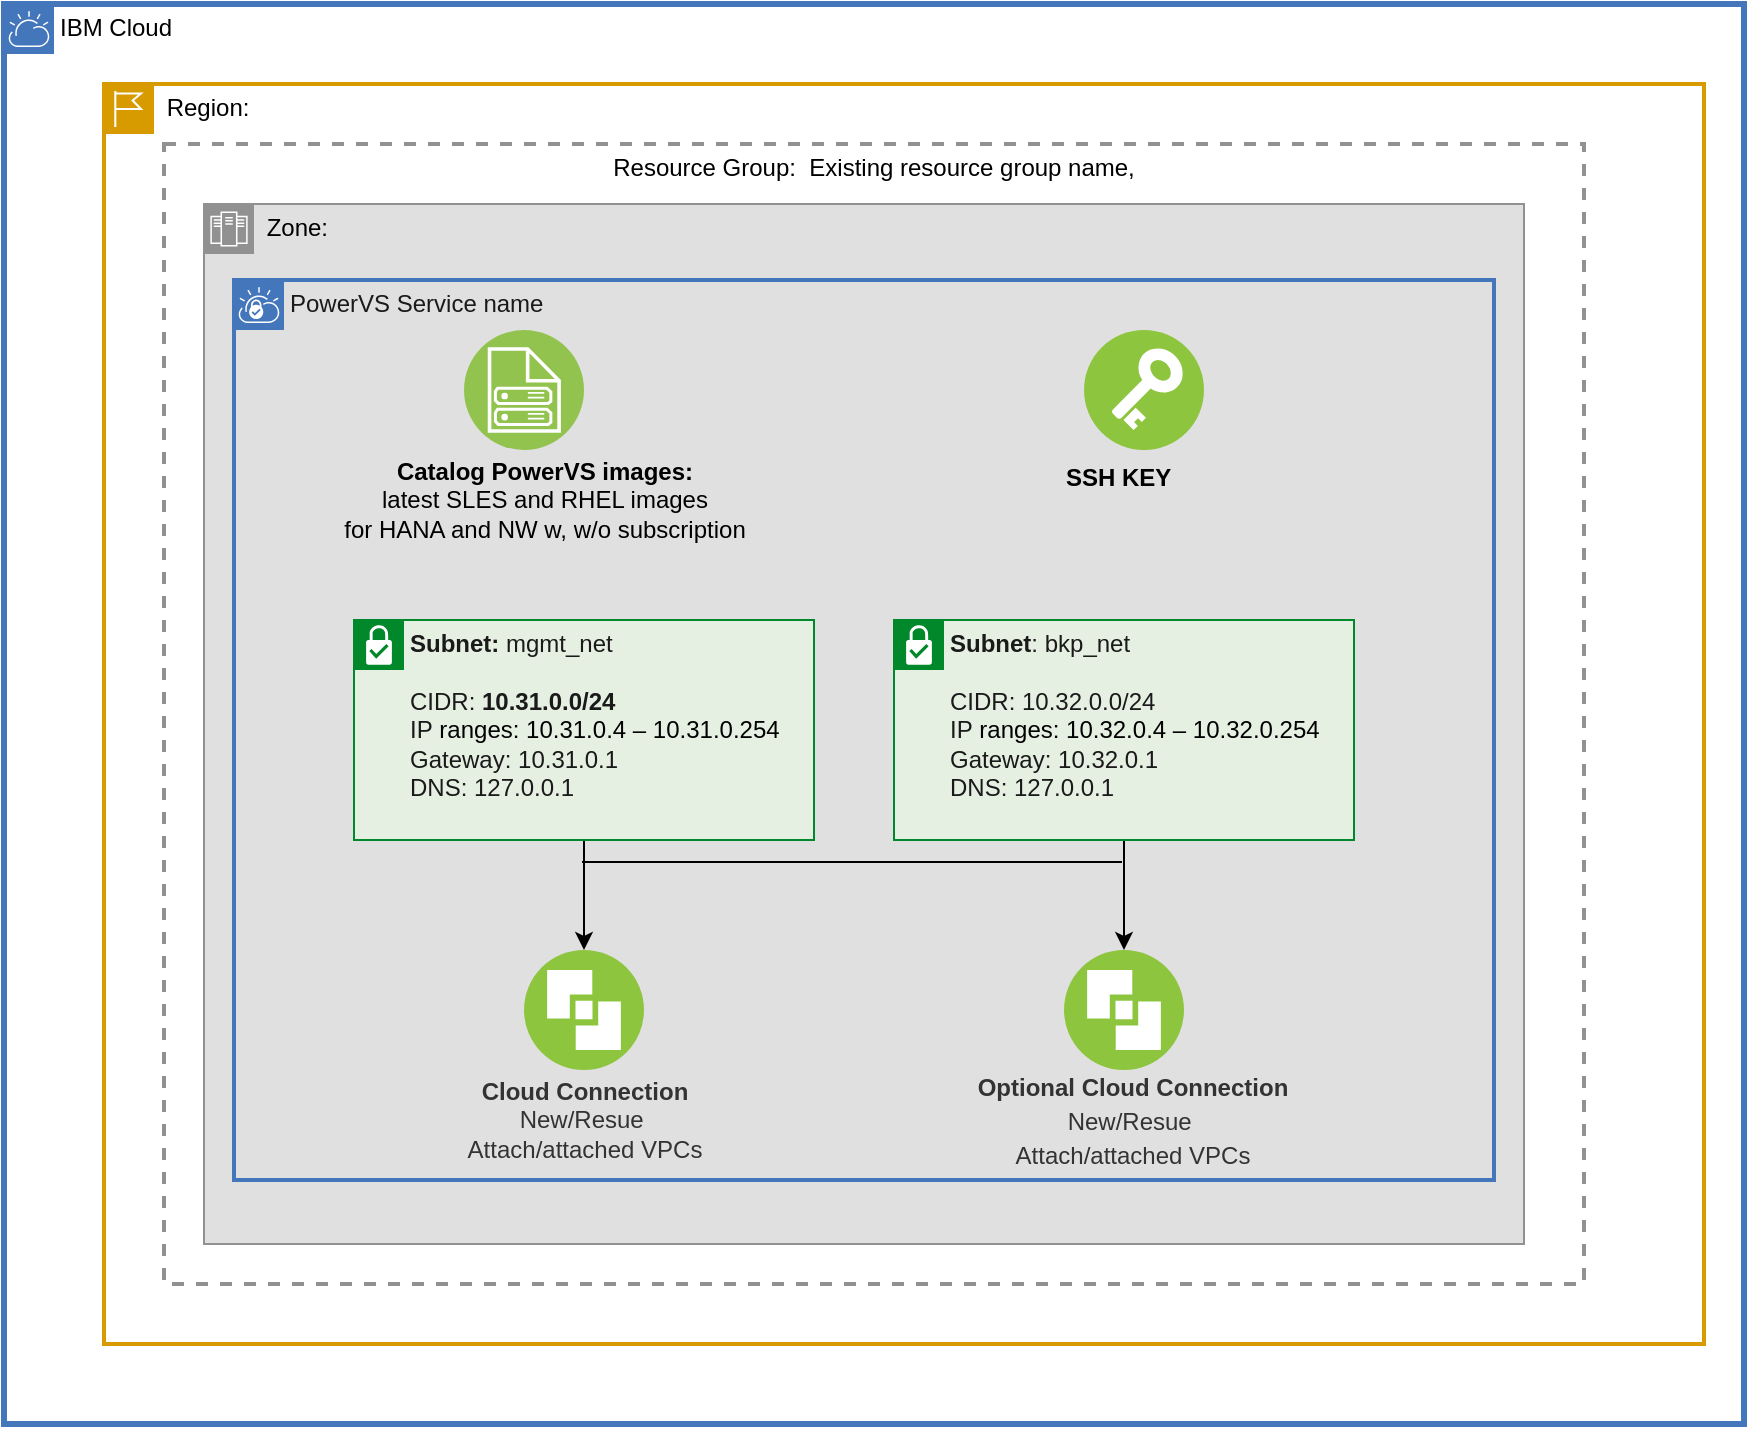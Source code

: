 <mxfile version="19.0.3" type="device"><diagram id="Ab-J2z-2hDV24WzJYvML" name="PowerVS-SAP-Infra"><mxGraphModel dx="2310" dy="914" grid="1" gridSize="10" guides="1" tooltips="1" connect="1" arrows="1" fold="1" page="1" pageScale="1" pageWidth="827" pageHeight="1169" math="0" shadow="0"><root><mxCell id="0"/><mxCell id="1" parent="0"/><mxCell id="prHVMFDTNglZCGQu7T_k-1" value="IBM Cloud" style="shape=mxgraph.ibm.box;prType=cloud;fontStyle=0;verticalAlign=top;align=left;spacingLeft=32;spacingTop=4;fillColor=none;rounded=0;whiteSpace=wrap;html=1;strokeColor=#4376BB;strokeWidth=3;dashed=0;container=1;spacing=-4;collapsible=0;expand=0;recursiveResize=0;labelBackgroundColor=none;fontColor=#000000;" parent="1" vertex="1"><mxGeometry x="-70" y="150" width="870" height="710" as="geometry"/></mxCell><mxCell id="prHVMFDTNglZCGQu7T_k-2" value="&amp;nbsp;Region:&amp;nbsp;" style="shape=mxgraph.ibm.box;prType=region;fontStyle=0;verticalAlign=top;align=left;spacingLeft=32;spacingTop=4;fillColor=none;rounded=0;whiteSpace=wrap;html=1;strokeColor=#d79b00;strokeWidth=2;dashed=0;container=1;spacing=-4;collapsible=0;expand=0;recursiveResize=0;labelBackgroundColor=none;" parent="prHVMFDTNglZCGQu7T_k-1" vertex="1"><mxGeometry x="50" y="40" width="800" height="630" as="geometry"/></mxCell><mxCell id="prHVMFDTNglZCGQu7T_k-3" value="&amp;nbsp;Resource Group:&amp;nbsp; Existing resource group name,&amp;nbsp;" style="fontStyle=0;verticalAlign=top;align=center;spacingTop=-2;fillColor=none;rounded=0;whiteSpace=wrap;html=1;strokeColor=#919191;strokeWidth=2;dashed=1;container=0;collapsible=0;expand=0;recursiveResize=0;labelBackgroundColor=none;fontColor=#000000;" parent="prHVMFDTNglZCGQu7T_k-2" vertex="1"><mxGeometry x="30" y="30" width="710" height="570" as="geometry"/></mxCell><mxCell id="prHVMFDTNglZCGQu7T_k-4" value="&amp;nbsp;Zone:&amp;nbsp;" style="shape=mxgraph.ibm.box;prType=zone;fontStyle=0;verticalAlign=top;align=left;spacingLeft=32;spacingTop=4;fillColor=#E0E0E0;rounded=0;whiteSpace=wrap;html=1;strokeColor=#919191;strokeWidth=1;dashed=0;container=0;spacing=-4;collapsible=0;expand=0;recursiveResize=0;labelBorderColor=none;" parent="prHVMFDTNglZCGQu7T_k-2" vertex="1"><mxGeometry x="50" y="60" width="660" height="520" as="geometry"/></mxCell><mxCell id="prHVMFDTNglZCGQu7T_k-20" value="PowerVS Service name" style="shape=mxgraph.ibm.box;prType=vpc;fontStyle=0;verticalAlign=top;align=left;spacingLeft=32;spacingTop=4;fillColor=none;rounded=0;whiteSpace=wrap;html=1;strokeColor=#4376BB;strokeWidth=2;dashed=0;container=1;spacing=-4;collapsible=0;expand=0;recursiveResize=0;fontSize=12;fontColor=#1A1A1A;" parent="prHVMFDTNglZCGQu7T_k-2" vertex="1"><mxGeometry x="65" y="98" width="630" height="450" as="geometry"/></mxCell><mxCell id="U23b3vYAbDW5PUrLzdvW-6" style="edgeStyle=orthogonalEdgeStyle;rounded=0;orthogonalLoop=1;jettySize=auto;html=1;entryX=0.5;entryY=0;entryDx=0;entryDy=0;fontColor=#333333;" edge="1" parent="prHVMFDTNglZCGQu7T_k-20" source="prHVMFDTNglZCGQu7T_k-21" target="prHVMFDTNglZCGQu7T_k-24"><mxGeometry relative="1" as="geometry"/></mxCell><mxCell id="prHVMFDTNglZCGQu7T_k-21" value="&lt;b&gt;Subnet&lt;/b&gt;: bkp_net&lt;br&gt;&lt;br&gt;CIDR: 10.32.0.0/24&lt;br&gt;IP&amp;nbsp;&lt;span style=&quot;caret-color: rgb(0, 0, 0); color: rgb(0, 0, 0); text-indent: -24px;&quot;&gt;ranges: 10.32.0.4 – 10.32.0.254&lt;br&gt;&lt;/span&gt;Gateway: 10.32.0.1&lt;br&gt;DNS: 127.0.0.1" style="shape=mxgraph.ibm.box;prType=subnet;fontStyle=0;verticalAlign=top;align=left;spacingLeft=32;spacingTop=4;fillColor=#E6F0E2;rounded=0;whiteSpace=wrap;html=1;strokeColor=#00882B;strokeWidth=1;dashed=0;container=1;spacing=-4;collapsible=0;expand=0;recursiveResize=0;fontSize=12;fontColor=#1A1A1A;" parent="prHVMFDTNglZCGQu7T_k-20" vertex="1"><mxGeometry x="330" y="170" width="230" height="110" as="geometry"/></mxCell><mxCell id="U23b3vYAbDW5PUrLzdvW-4" style="edgeStyle=orthogonalEdgeStyle;rounded=0;orthogonalLoop=1;jettySize=auto;html=1;fontColor=#333333;entryX=0.5;entryY=0;entryDx=0;entryDy=0;" edge="1" parent="prHVMFDTNglZCGQu7T_k-20" source="prHVMFDTNglZCGQu7T_k-22" target="prHVMFDTNglZCGQu7T_k-25"><mxGeometry relative="1" as="geometry"><Array as="points"><mxPoint x="175" y="305"/><mxPoint x="175" y="305"/></Array></mxGeometry></mxCell><mxCell id="prHVMFDTNglZCGQu7T_k-22" value="&lt;b&gt;Subnet:&lt;/b&gt;&amp;nbsp;mgmt_net&lt;br&gt;&lt;br&gt;CIDR: &lt;b&gt;10.31.0.0/24&lt;/b&gt;&lt;br&gt;IP&amp;nbsp;&lt;span style=&quot;caret-color: rgb(0, 0, 0); color: rgb(0, 0, 0); text-indent: -24px;&quot;&gt;ranges: 10.31.0.4 – 10.31.0.254&lt;br&gt;&lt;/span&gt;Gateway: 10.31.0.1&lt;br&gt;DNS: 127.0.0.1" style="shape=mxgraph.ibm.box;prType=subnet;fontStyle=0;verticalAlign=top;align=left;spacingLeft=32;spacingTop=4;fillColor=#E6F0E2;rounded=0;whiteSpace=wrap;html=1;strokeColor=#00882B;strokeWidth=1;dashed=0;container=1;spacing=-4;collapsible=0;expand=0;recursiveResize=0;fontSize=12;fontColor=#1A1A1A;" parent="prHVMFDTNglZCGQu7T_k-20" vertex="1"><mxGeometry x="60" y="170" width="230" height="110" as="geometry"/></mxCell><mxCell id="prHVMFDTNglZCGQu7T_k-23" value="" style="aspect=fixed;perimeter=ellipsePerimeter;html=1;align=center;shadow=0;dashed=0;fontColor=#4277BB;labelBackgroundColor=#ffffff;fontSize=12;spacingTop=3;image;image=img/lib/ibm/vpc/Key.svg;strokeColor=#006633;" parent="prHVMFDTNglZCGQu7T_k-20" vertex="1"><mxGeometry x="425" y="25" width="60" height="60" as="geometry"/></mxCell><mxCell id="prHVMFDTNglZCGQu7T_k-15" value="" style="aspect=fixed;perimeter=ellipsePerimeter;html=1;align=center;shadow=0;dashed=0;fontColor=default;labelBackgroundColor=none;fontSize=12;spacingTop=3;image;image=img/lib/ibm/vpc/ImageService.svg;strokeColor=#00994D;" parent="prHVMFDTNglZCGQu7T_k-20" vertex="1"><mxGeometry x="115" y="25" width="60" height="60" as="geometry"/></mxCell><mxCell id="prHVMFDTNglZCGQu7T_k-24" value="" style="aspect=fixed;perimeter=ellipsePerimeter;html=1;align=center;shadow=0;dashed=0;fontColor=#4277BB;labelBackgroundColor=#ffffff;fontSize=12;spacingTop=3;image;image=img/lib/ibm/vpc/DirectLink.svg;strokeColor=#006633;fillColor=default;" parent="prHVMFDTNglZCGQu7T_k-20" vertex="1"><mxGeometry x="415" y="335" width="60" height="60" as="geometry"/></mxCell><mxCell id="prHVMFDTNglZCGQu7T_k-25" value="" style="aspect=fixed;perimeter=ellipsePerimeter;html=1;align=center;shadow=0;dashed=0;fontColor=#4277BB;labelBackgroundColor=#ffffff;fontSize=12;spacingTop=3;image;image=img/lib/ibm/vpc/DirectLink.svg;strokeColor=#006633;fillColor=default;" parent="prHVMFDTNglZCGQu7T_k-20" vertex="1"><mxGeometry x="145" y="335" width="60" height="60" as="geometry"/></mxCell><mxCell id="U23b3vYAbDW5PUrLzdvW-19" value="&lt;span style=&quot;background-color: rgb(224, 224, 224);&quot;&gt;&lt;span style=&quot;color: rgb(0, 0, 0);&quot;&gt;&lt;b&gt;Catalog PowerVS images:&lt;/b&gt;&lt;/span&gt;&lt;br style=&quot;color: rgb(0, 0, 0);&quot;&gt;&lt;span style=&quot;color: rgb(0, 0, 0);&quot;&gt;latest SLES and RHEL images&lt;/span&gt;&lt;br style=&quot;color: rgb(0, 0, 0);&quot;&gt;&lt;span style=&quot;color: rgb(0, 0, 0);&quot;&gt;for HANA and NW w, w/o subscription&lt;/span&gt;&lt;/span&gt;" style="text;html=1;align=center;verticalAlign=middle;resizable=0;points=[];autosize=1;strokeColor=none;fillColor=none;fontSize=12;fontColor=#333333;" vertex="1" parent="prHVMFDTNglZCGQu7T_k-20"><mxGeometry x="45" y="85" width="220" height="50" as="geometry"/></mxCell><mxCell id="U23b3vYAbDW5PUrLzdvW-23" value="&lt;div style=&quot;text-align: center;&quot;&gt;&lt;span style=&quot;background-color: initial;&quot;&gt;&lt;font size=&quot;1&quot; color=&quot;#000000&quot;&gt;&lt;b style=&quot;font-size: 12px;&quot;&gt;SSH KEY&lt;/b&gt;&lt;/font&gt;&lt;/span&gt;&lt;/div&gt;" style="text;whiteSpace=wrap;html=1;fontSize=12;fontColor=#333333;" vertex="1" parent="prHVMFDTNglZCGQu7T_k-20"><mxGeometry x="414" y="85" width="71" height="25" as="geometry"/></mxCell><mxCell id="U23b3vYAbDW5PUrLzdvW-18" value="&lt;b&gt;Cloud Connection&lt;/b&gt; New/Resue&amp;nbsp;&lt;br&gt;Attach/attached VPCs" style="text;html=1;strokeColor=none;fillColor=none;align=center;verticalAlign=middle;whiteSpace=wrap;rounded=0;labelBackgroundColor=#E0E0E0;labelBorderColor=none;fontSize=12;fontColor=#333333;" vertex="1" parent="prHVMFDTNglZCGQu7T_k-20"><mxGeometry x="112.5" y="405" width="125" height="30" as="geometry"/></mxCell><mxCell id="U23b3vYAbDW5PUrLzdvW-24" value="&lt;span style=&quot;font-size: 12px;&quot;&gt;&lt;b&gt;Optional Cloud Connection&lt;/b&gt; New/Resue&amp;nbsp;&lt;/span&gt;&lt;br style=&quot;font-size: 12px;&quot;&gt;&lt;span style=&quot;font-size: 12px;&quot;&gt;Attach/attached VPCs&lt;/span&gt;" style="text;html=1;strokeColor=none;fillColor=none;align=center;verticalAlign=middle;whiteSpace=wrap;rounded=0;labelBackgroundColor=#E0E0E0;labelBorderColor=none;fontSize=14;fontColor=#333333;" vertex="1" parent="prHVMFDTNglZCGQu7T_k-20"><mxGeometry x="367" y="405" width="165" height="30" as="geometry"/></mxCell><mxCell id="U23b3vYAbDW5PUrLzdvW-7" value="" style="endArrow=none;html=1;rounded=0;fontColor=#333333;elbow=vertical;edgeStyle=orthogonalEdgeStyle;" edge="1" parent="1"><mxGeometry width="50" height="50" relative="1" as="geometry"><mxPoint x="219" y="579" as="sourcePoint"/><mxPoint x="489" y="579" as="targetPoint"/></mxGeometry></mxCell></root></mxGraphModel></diagram></mxfile>